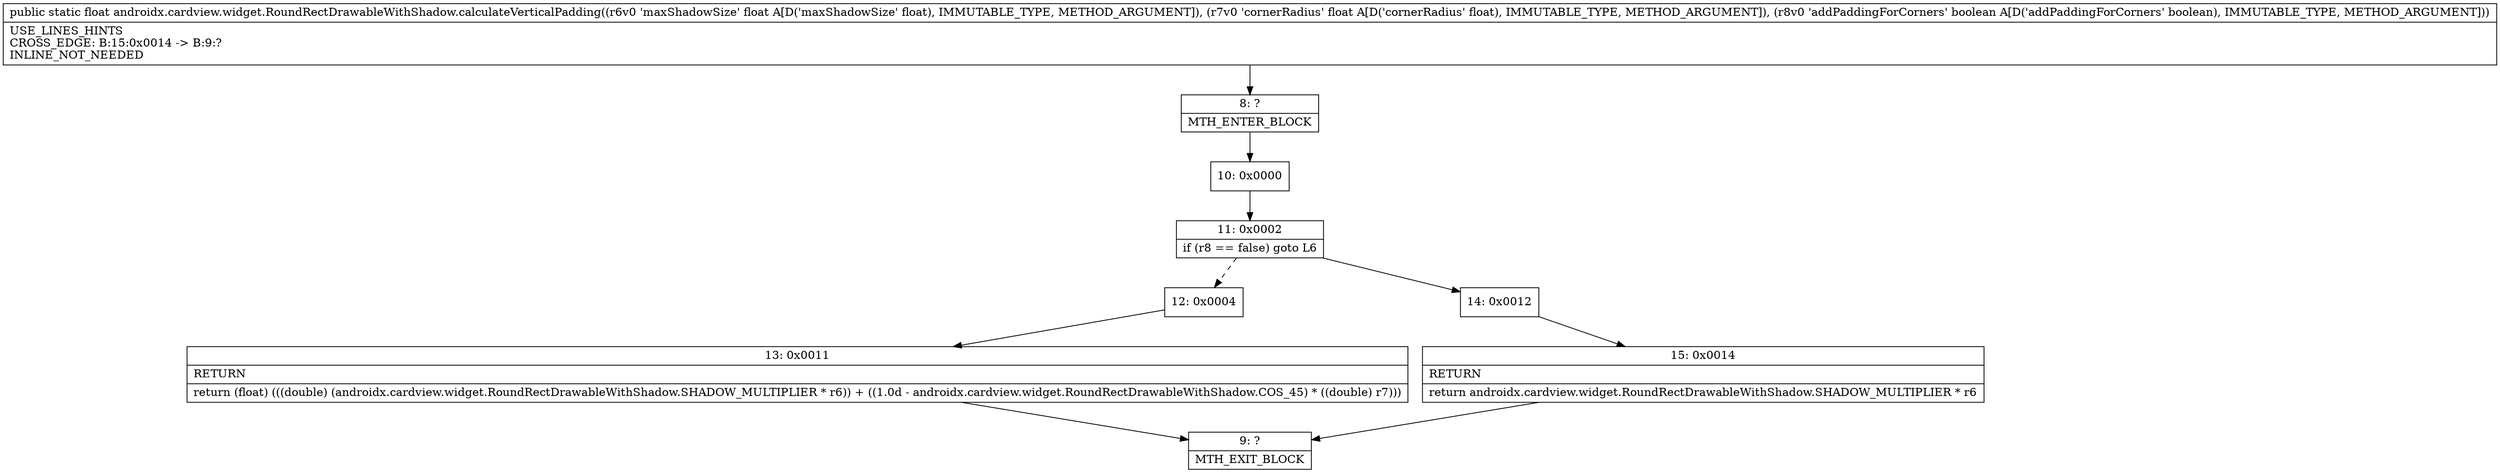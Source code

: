 digraph "CFG forandroidx.cardview.widget.RoundRectDrawableWithShadow.calculateVerticalPadding(FFZ)F" {
Node_8 [shape=record,label="{8\:\ ?|MTH_ENTER_BLOCK\l}"];
Node_10 [shape=record,label="{10\:\ 0x0000}"];
Node_11 [shape=record,label="{11\:\ 0x0002|if (r8 == false) goto L6\l}"];
Node_12 [shape=record,label="{12\:\ 0x0004}"];
Node_13 [shape=record,label="{13\:\ 0x0011|RETURN\l|return (float) (((double) (androidx.cardview.widget.RoundRectDrawableWithShadow.SHADOW_MULTIPLIER * r6)) + ((1.0d \- androidx.cardview.widget.RoundRectDrawableWithShadow.COS_45) * ((double) r7)))\l}"];
Node_9 [shape=record,label="{9\:\ ?|MTH_EXIT_BLOCK\l}"];
Node_14 [shape=record,label="{14\:\ 0x0012}"];
Node_15 [shape=record,label="{15\:\ 0x0014|RETURN\l|return androidx.cardview.widget.RoundRectDrawableWithShadow.SHADOW_MULTIPLIER * r6\l}"];
MethodNode[shape=record,label="{public static float androidx.cardview.widget.RoundRectDrawableWithShadow.calculateVerticalPadding((r6v0 'maxShadowSize' float A[D('maxShadowSize' float), IMMUTABLE_TYPE, METHOD_ARGUMENT]), (r7v0 'cornerRadius' float A[D('cornerRadius' float), IMMUTABLE_TYPE, METHOD_ARGUMENT]), (r8v0 'addPaddingForCorners' boolean A[D('addPaddingForCorners' boolean), IMMUTABLE_TYPE, METHOD_ARGUMENT]))  | USE_LINES_HINTS\lCROSS_EDGE: B:15:0x0014 \-\> B:9:?\lINLINE_NOT_NEEDED\l}"];
MethodNode -> Node_8;Node_8 -> Node_10;
Node_10 -> Node_11;
Node_11 -> Node_12[style=dashed];
Node_11 -> Node_14;
Node_12 -> Node_13;
Node_13 -> Node_9;
Node_14 -> Node_15;
Node_15 -> Node_9;
}

